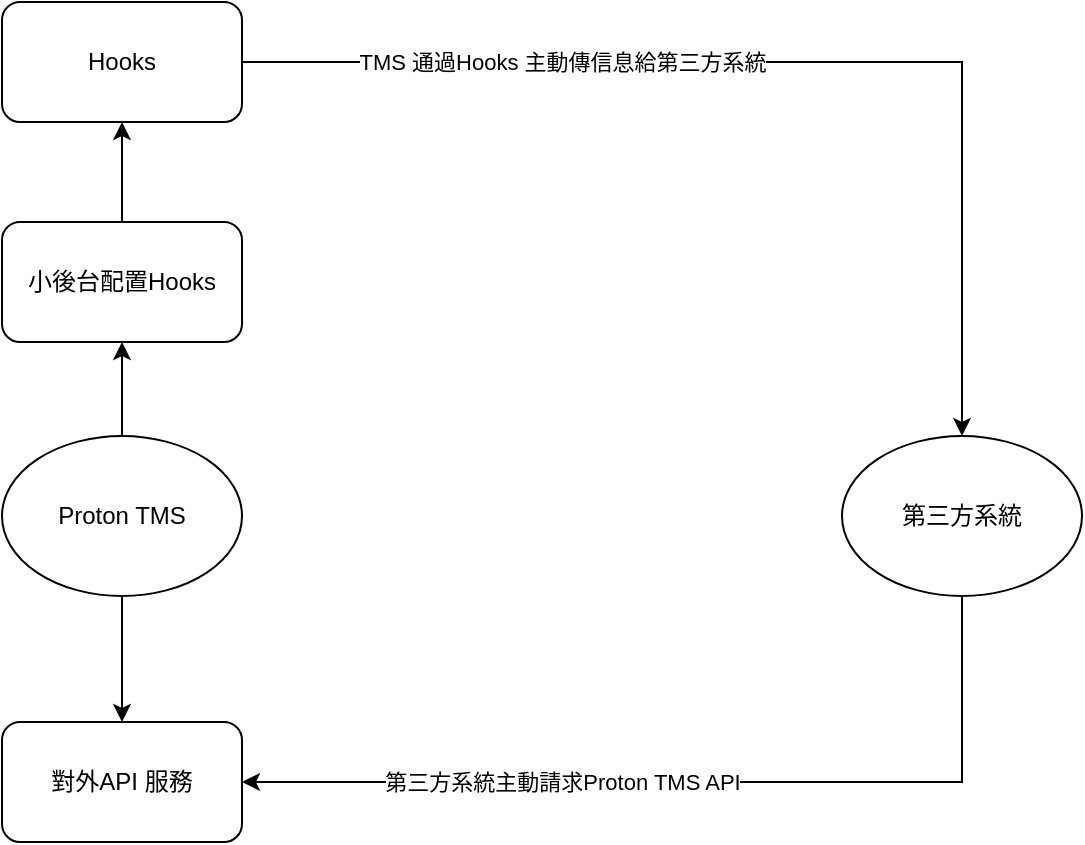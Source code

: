 <mxfile version="22.1.17" type="github">
  <diagram name="第 1 页" id="fsL2psiZkac9huwS8dml">
    <mxGraphModel dx="956" dy="518" grid="1" gridSize="10" guides="1" tooltips="1" connect="1" arrows="1" fold="1" page="1" pageScale="1" pageWidth="827" pageHeight="1169" math="0" shadow="0">
      <root>
        <mxCell id="0" />
        <mxCell id="1" parent="0" />
        <mxCell id="59x-sOBfFQgK5nGoAJkm-7" style="edgeStyle=orthogonalEdgeStyle;rounded=0;orthogonalLoop=1;jettySize=auto;html=1;entryX=0.5;entryY=0;entryDx=0;entryDy=0;" edge="1" parent="1" source="59x-sOBfFQgK5nGoAJkm-5" target="59x-sOBfFQgK5nGoAJkm-10">
          <mxGeometry relative="1" as="geometry">
            <mxPoint x="160" y="437" as="targetPoint" />
          </mxGeometry>
        </mxCell>
        <mxCell id="59x-sOBfFQgK5nGoAJkm-11" style="edgeStyle=orthogonalEdgeStyle;rounded=0;orthogonalLoop=1;jettySize=auto;html=1;" edge="1" parent="1" source="59x-sOBfFQgK5nGoAJkm-5">
          <mxGeometry relative="1" as="geometry">
            <mxPoint x="160" y="250" as="targetPoint" />
          </mxGeometry>
        </mxCell>
        <mxCell id="59x-sOBfFQgK5nGoAJkm-5" value="Proton TMS" style="ellipse;whiteSpace=wrap;html=1;" vertex="1" parent="1">
          <mxGeometry x="100" y="297" width="120" height="80" as="geometry" />
        </mxCell>
        <mxCell id="59x-sOBfFQgK5nGoAJkm-13" style="edgeStyle=orthogonalEdgeStyle;rounded=0;orthogonalLoop=1;jettySize=auto;html=1;entryX=1;entryY=0.5;entryDx=0;entryDy=0;exitX=0.5;exitY=1;exitDx=0;exitDy=0;" edge="1" parent="1" source="59x-sOBfFQgK5nGoAJkm-9" target="59x-sOBfFQgK5nGoAJkm-10">
          <mxGeometry relative="1" as="geometry" />
        </mxCell>
        <mxCell id="59x-sOBfFQgK5nGoAJkm-18" value="第三方系統主動請求Proton TMS API" style="edgeLabel;html=1;align=center;verticalAlign=middle;resizable=0;points=[];" vertex="1" connectable="0" parent="59x-sOBfFQgK5nGoAJkm-13">
          <mxGeometry x="0.465" y="2" relative="1" as="geometry">
            <mxPoint x="39" y="-2" as="offset" />
          </mxGeometry>
        </mxCell>
        <mxCell id="59x-sOBfFQgK5nGoAJkm-9" value="第三方系統" style="ellipse;whiteSpace=wrap;html=1;" vertex="1" parent="1">
          <mxGeometry x="520" y="297" width="120" height="80" as="geometry" />
        </mxCell>
        <mxCell id="59x-sOBfFQgK5nGoAJkm-10" value="對外API 服務" style="rounded=1;whiteSpace=wrap;html=1;" vertex="1" parent="1">
          <mxGeometry x="100" y="440" width="120" height="60" as="geometry" />
        </mxCell>
        <mxCell id="59x-sOBfFQgK5nGoAJkm-14" style="edgeStyle=orthogonalEdgeStyle;rounded=0;orthogonalLoop=1;jettySize=auto;html=1;entryX=0.5;entryY=0;entryDx=0;entryDy=0;" edge="1" parent="1" source="59x-sOBfFQgK5nGoAJkm-12" target="59x-sOBfFQgK5nGoAJkm-9">
          <mxGeometry relative="1" as="geometry" />
        </mxCell>
        <mxCell id="59x-sOBfFQgK5nGoAJkm-15" value="TMS 通過Hooks 主動傳信息給第三方系統" style="edgeLabel;html=1;align=center;verticalAlign=middle;resizable=0;points=[];" vertex="1" connectable="0" parent="59x-sOBfFQgK5nGoAJkm-14">
          <mxGeometry x="-0.521" y="1" relative="1" as="geometry">
            <mxPoint x="29" y="1" as="offset" />
          </mxGeometry>
        </mxCell>
        <mxCell id="59x-sOBfFQgK5nGoAJkm-12" value="Hooks" style="rounded=1;whiteSpace=wrap;html=1;" vertex="1" parent="1">
          <mxGeometry x="100" y="80" width="120" height="60" as="geometry" />
        </mxCell>
        <mxCell id="59x-sOBfFQgK5nGoAJkm-17" style="edgeStyle=orthogonalEdgeStyle;rounded=0;orthogonalLoop=1;jettySize=auto;html=1;" edge="1" parent="1" source="59x-sOBfFQgK5nGoAJkm-16" target="59x-sOBfFQgK5nGoAJkm-12">
          <mxGeometry relative="1" as="geometry" />
        </mxCell>
        <mxCell id="59x-sOBfFQgK5nGoAJkm-16" value="小後台配置Hooks" style="rounded=1;whiteSpace=wrap;html=1;" vertex="1" parent="1">
          <mxGeometry x="100" y="190" width="120" height="60" as="geometry" />
        </mxCell>
      </root>
    </mxGraphModel>
  </diagram>
</mxfile>
